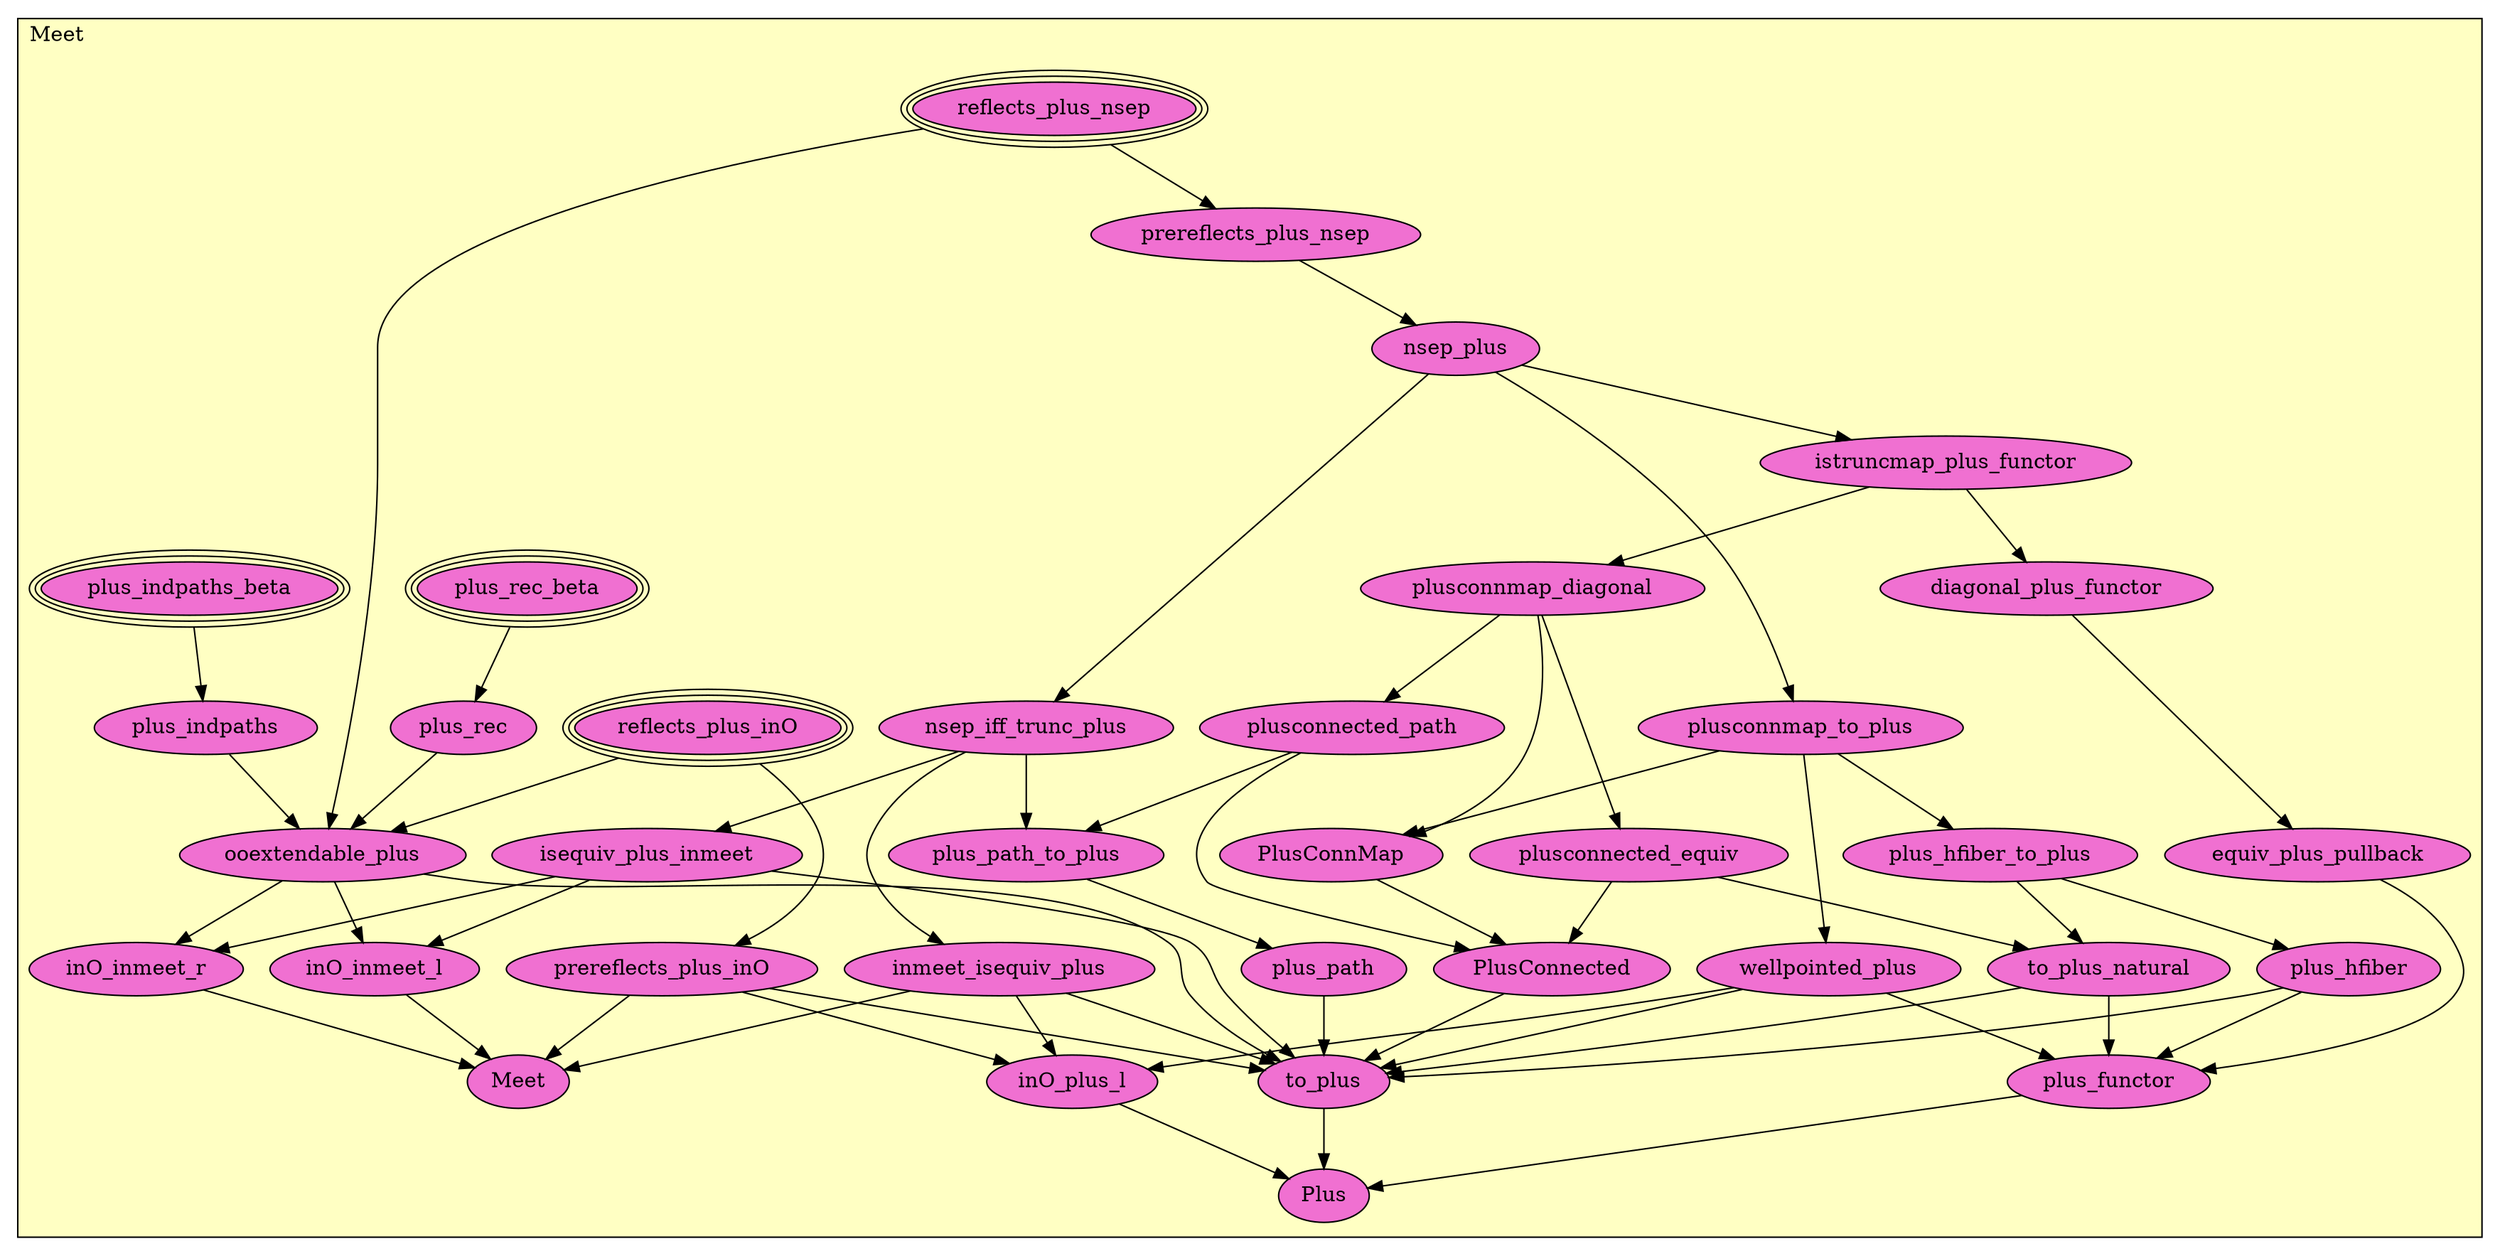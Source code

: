 digraph HoTT_Modalities_Meet {
  graph [ratio=0.5]
  node [style=filled]
Meet_reflects_plus_nsep [label="reflects_plus_nsep", URL=<Meet.html#reflects_plus_nsep>, peripheries=3, fillcolor="#F070D1"] ;
Meet_prereflects_plus_nsep [label="prereflects_plus_nsep", URL=<Meet.html#prereflects_plus_nsep>, fillcolor="#F070D1"] ;
Meet_nsep_plus [label="nsep_plus", URL=<Meet.html#nsep_plus>, fillcolor="#F070D1"] ;
Meet_istruncmap_plus_functor [label="istruncmap_plus_functor", URL=<Meet.html#istruncmap_plus_functor>, fillcolor="#F070D1"] ;
Meet_nsep_iff_trunc_plus [label="nsep_iff_trunc_plus", URL=<Meet.html#nsep_iff_trunc_plus>, fillcolor="#F070D1"] ;
Meet_plusconnmap_to_plus [label="plusconnmap_to_plus", URL=<Meet.html#plusconnmap_to_plus>, fillcolor="#F070D1"] ;
Meet_diagonal_plus_functor [label="diagonal_plus_functor", URL=<Meet.html#diagonal_plus_functor>, fillcolor="#F070D1"] ;
Meet_equiv_plus_pullback [label="equiv_plus_pullback", URL=<Meet.html#equiv_plus_pullback>, fillcolor="#F070D1"] ;
Meet_plus_hfiber_to_plus [label="plus_hfiber_to_plus", URL=<Meet.html#plus_hfiber_to_plus>, fillcolor="#F070D1"] ;
Meet_plus_hfiber [label="plus_hfiber", URL=<Meet.html#plus_hfiber>, fillcolor="#F070D1"] ;
Meet_plusconnmap_diagonal [label="plusconnmap_diagonal", URL=<Meet.html#plusconnmap_diagonal>, fillcolor="#F070D1"] ;
Meet_plusconnected_path [label="plusconnected_path", URL=<Meet.html#plusconnected_path>, fillcolor="#F070D1"] ;
Meet_plus_path_to_plus [label="plus_path_to_plus", URL=<Meet.html#plus_path_to_plus>, fillcolor="#F070D1"] ;
Meet_plus_path [label="plus_path", URL=<Meet.html#plus_path>, fillcolor="#F070D1"] ;
Meet_PlusConnMap [label="PlusConnMap", URL=<Meet.html#PlusConnMap>, fillcolor="#F070D1"] ;
Meet_plusconnected_equiv [label="plusconnected_equiv", URL=<Meet.html#plusconnected_equiv>, fillcolor="#F070D1"] ;
Meet_PlusConnected [label="PlusConnected", URL=<Meet.html#PlusConnected>, fillcolor="#F070D1"] ;
Meet_reflects_plus_inO [label="reflects_plus_inO", URL=<Meet.html#reflects_plus_inO>, peripheries=3, fillcolor="#F070D1"] ;
Meet_prereflects_plus_inO [label="prereflects_plus_inO", URL=<Meet.html#prereflects_plus_inO>, fillcolor="#F070D1"] ;
Meet_inmeet_isequiv_plus [label="inmeet_isequiv_plus", URL=<Meet.html#inmeet_isequiv_plus>, fillcolor="#F070D1"] ;
Meet_isequiv_plus_inmeet [label="isequiv_plus_inmeet", URL=<Meet.html#isequiv_plus_inmeet>, fillcolor="#F070D1"] ;
Meet_plus_indpaths_beta [label="plus_indpaths_beta", URL=<Meet.html#plus_indpaths_beta>, peripheries=3, fillcolor="#F070D1"] ;
Meet_plus_indpaths [label="plus_indpaths", URL=<Meet.html#plus_indpaths>, fillcolor="#F070D1"] ;
Meet_plus_rec_beta [label="plus_rec_beta", URL=<Meet.html#plus_rec_beta>, peripheries=3, fillcolor="#F070D1"] ;
Meet_plus_rec [label="plus_rec", URL=<Meet.html#plus_rec>, fillcolor="#F070D1"] ;
Meet_ooextendable_plus [label="ooextendable_plus", URL=<Meet.html#ooextendable_plus>, fillcolor="#F070D1"] ;
Meet_wellpointed_plus [label="wellpointed_plus", URL=<Meet.html#wellpointed_plus>, fillcolor="#F070D1"] ;
Meet_to_plus_natural [label="to_plus_natural", URL=<Meet.html#to_plus_natural>, fillcolor="#F070D1"] ;
Meet_plus_functor [label="plus_functor", URL=<Meet.html#plus_functor>, fillcolor="#F070D1"] ;
Meet_to_plus [label="to_plus", URL=<Meet.html#to_plus>, fillcolor="#F070D1"] ;
Meet_inO_plus_l [label="inO_plus_l", URL=<Meet.html#inO_plus_l>, fillcolor="#F070D1"] ;
Meet_Plus [label="Plus", URL=<Meet.html#Plus>, fillcolor="#F070D1"] ;
Meet_inO_inmeet_r [label="inO_inmeet_r", URL=<Meet.html#inO_inmeet_r>, fillcolor="#F070D1"] ;
Meet_inO_inmeet_l [label="inO_inmeet_l", URL=<Meet.html#inO_inmeet_l>, fillcolor="#F070D1"] ;
Meet_Meet [label="Meet", URL=<Meet.html#Meet>, fillcolor="#F070D1"] ;
  Meet_reflects_plus_nsep -> Meet_prereflects_plus_nsep [] ;
  Meet_reflects_plus_nsep -> Meet_ooextendable_plus [] ;
  Meet_prereflects_plus_nsep -> Meet_nsep_plus [] ;
  Meet_nsep_plus -> Meet_istruncmap_plus_functor [] ;
  Meet_nsep_plus -> Meet_nsep_iff_trunc_plus [] ;
  Meet_nsep_plus -> Meet_plusconnmap_to_plus [] ;
  Meet_istruncmap_plus_functor -> Meet_diagonal_plus_functor [] ;
  Meet_istruncmap_plus_functor -> Meet_plusconnmap_diagonal [] ;
  Meet_nsep_iff_trunc_plus -> Meet_plus_path_to_plus [] ;
  Meet_nsep_iff_trunc_plus -> Meet_inmeet_isequiv_plus [] ;
  Meet_nsep_iff_trunc_plus -> Meet_isequiv_plus_inmeet [] ;
  Meet_plusconnmap_to_plus -> Meet_plus_hfiber_to_plus [] ;
  Meet_plusconnmap_to_plus -> Meet_PlusConnMap [] ;
  Meet_plusconnmap_to_plus -> Meet_wellpointed_plus [] ;
  Meet_diagonal_plus_functor -> Meet_equiv_plus_pullback [] ;
  Meet_equiv_plus_pullback -> Meet_plus_functor [] ;
  Meet_plus_hfiber_to_plus -> Meet_plus_hfiber [] ;
  Meet_plus_hfiber_to_plus -> Meet_to_plus_natural [] ;
  Meet_plus_hfiber -> Meet_plus_functor [] ;
  Meet_plus_hfiber -> Meet_to_plus [] ;
  Meet_plusconnmap_diagonal -> Meet_plusconnected_path [] ;
  Meet_plusconnmap_diagonal -> Meet_PlusConnMap [] ;
  Meet_plusconnmap_diagonal -> Meet_plusconnected_equiv [] ;
  Meet_plusconnected_path -> Meet_plus_path_to_plus [] ;
  Meet_plusconnected_path -> Meet_PlusConnected [] ;
  Meet_plus_path_to_plus -> Meet_plus_path [] ;
  Meet_plus_path -> Meet_to_plus [] ;
  Meet_PlusConnMap -> Meet_PlusConnected [] ;
  Meet_plusconnected_equiv -> Meet_PlusConnected [] ;
  Meet_plusconnected_equiv -> Meet_to_plus_natural [] ;
  Meet_PlusConnected -> Meet_to_plus [] ;
  Meet_reflects_plus_inO -> Meet_prereflects_plus_inO [] ;
  Meet_reflects_plus_inO -> Meet_ooextendable_plus [] ;
  Meet_prereflects_plus_inO -> Meet_to_plus [] ;
  Meet_prereflects_plus_inO -> Meet_inO_plus_l [] ;
  Meet_prereflects_plus_inO -> Meet_Meet [] ;
  Meet_inmeet_isequiv_plus -> Meet_to_plus [] ;
  Meet_inmeet_isequiv_plus -> Meet_inO_plus_l [] ;
  Meet_inmeet_isequiv_plus -> Meet_Meet [] ;
  Meet_isequiv_plus_inmeet -> Meet_to_plus [] ;
  Meet_isequiv_plus_inmeet -> Meet_inO_inmeet_r [] ;
  Meet_isequiv_plus_inmeet -> Meet_inO_inmeet_l [] ;
  Meet_plus_indpaths_beta -> Meet_plus_indpaths [] ;
  Meet_plus_indpaths -> Meet_ooextendable_plus [] ;
  Meet_plus_rec_beta -> Meet_plus_rec [] ;
  Meet_plus_rec -> Meet_ooextendable_plus [] ;
  Meet_ooextendable_plus -> Meet_to_plus [] ;
  Meet_ooextendable_plus -> Meet_inO_inmeet_r [] ;
  Meet_ooextendable_plus -> Meet_inO_inmeet_l [] ;
  Meet_wellpointed_plus -> Meet_plus_functor [] ;
  Meet_wellpointed_plus -> Meet_to_plus [] ;
  Meet_wellpointed_plus -> Meet_inO_plus_l [] ;
  Meet_to_plus_natural -> Meet_plus_functor [] ;
  Meet_to_plus_natural -> Meet_to_plus [] ;
  Meet_plus_functor -> Meet_Plus [] ;
  Meet_to_plus -> Meet_Plus [] ;
  Meet_inO_plus_l -> Meet_Plus [] ;
  Meet_inO_inmeet_r -> Meet_Meet [] ;
  Meet_inO_inmeet_l -> Meet_Meet [] ;
subgraph cluster_Meet { label="Meet"; fillcolor="#FFFFC3"; labeljust=l; style=filled 
Meet_Meet; Meet_inO_inmeet_l; Meet_inO_inmeet_r; Meet_Plus; Meet_inO_plus_l; Meet_to_plus; Meet_plus_functor; Meet_to_plus_natural; Meet_wellpointed_plus; Meet_ooextendable_plus; Meet_plus_rec; Meet_plus_rec_beta; Meet_plus_indpaths; Meet_plus_indpaths_beta; Meet_isequiv_plus_inmeet; Meet_inmeet_isequiv_plus; Meet_prereflects_plus_inO; Meet_reflects_plus_inO; Meet_PlusConnected; Meet_plusconnected_equiv; Meet_PlusConnMap; Meet_plus_path; Meet_plus_path_to_plus; Meet_plusconnected_path; Meet_plusconnmap_diagonal; Meet_plus_hfiber; Meet_plus_hfiber_to_plus; Meet_equiv_plus_pullback; Meet_diagonal_plus_functor; Meet_plusconnmap_to_plus; Meet_nsep_iff_trunc_plus; Meet_istruncmap_plus_functor; Meet_nsep_plus; Meet_prereflects_plus_nsep; Meet_reflects_plus_nsep; };
} /* END */
